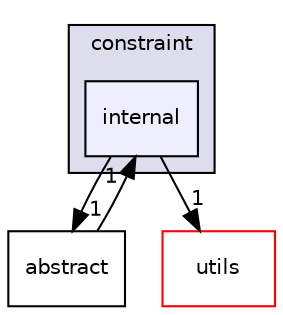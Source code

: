 digraph "include/tvm/constraint/internal" {
  compound=true
  node [ fontsize="10", fontname="Helvetica"];
  edge [ labelfontsize="10", labelfontname="Helvetica"];
  subgraph clusterdir_8aade20741a7f4a13662c9851e607ed3 {
    graph [ bgcolor="#ddddee", pencolor="black", label="constraint" fontname="Helvetica", fontsize="10", URL="dir_8aade20741a7f4a13662c9851e607ed3.html"]
  dir_0e0e5f9056032a31035848b7596a95c4 [shape=box, label="internal", style="filled", fillcolor="#eeeeff", pencolor="black", URL="dir_0e0e5f9056032a31035848b7596a95c4.html"];
  }
  dir_2c65b15ce7a83c40acda25185dc2a52e [shape=box label="abstract" URL="dir_2c65b15ce7a83c40acda25185dc2a52e.html"];
  dir_02c2fac6d932f25932ff780d6d7745ad [shape=box label="utils" fillcolor="white" style="filled" color="red" URL="dir_02c2fac6d932f25932ff780d6d7745ad.html"];
  dir_0e0e5f9056032a31035848b7596a95c4->dir_2c65b15ce7a83c40acda25185dc2a52e [headlabel="1", labeldistance=1.5 headhref="dir_000010_000005.html"];
  dir_0e0e5f9056032a31035848b7596a95c4->dir_02c2fac6d932f25932ff780d6d7745ad [headlabel="1", labeldistance=1.5 headhref="dir_000010_000033.html"];
  dir_2c65b15ce7a83c40acda25185dc2a52e->dir_0e0e5f9056032a31035848b7596a95c4 [headlabel="1", labeldistance=1.5 headhref="dir_000005_000010.html"];
}
